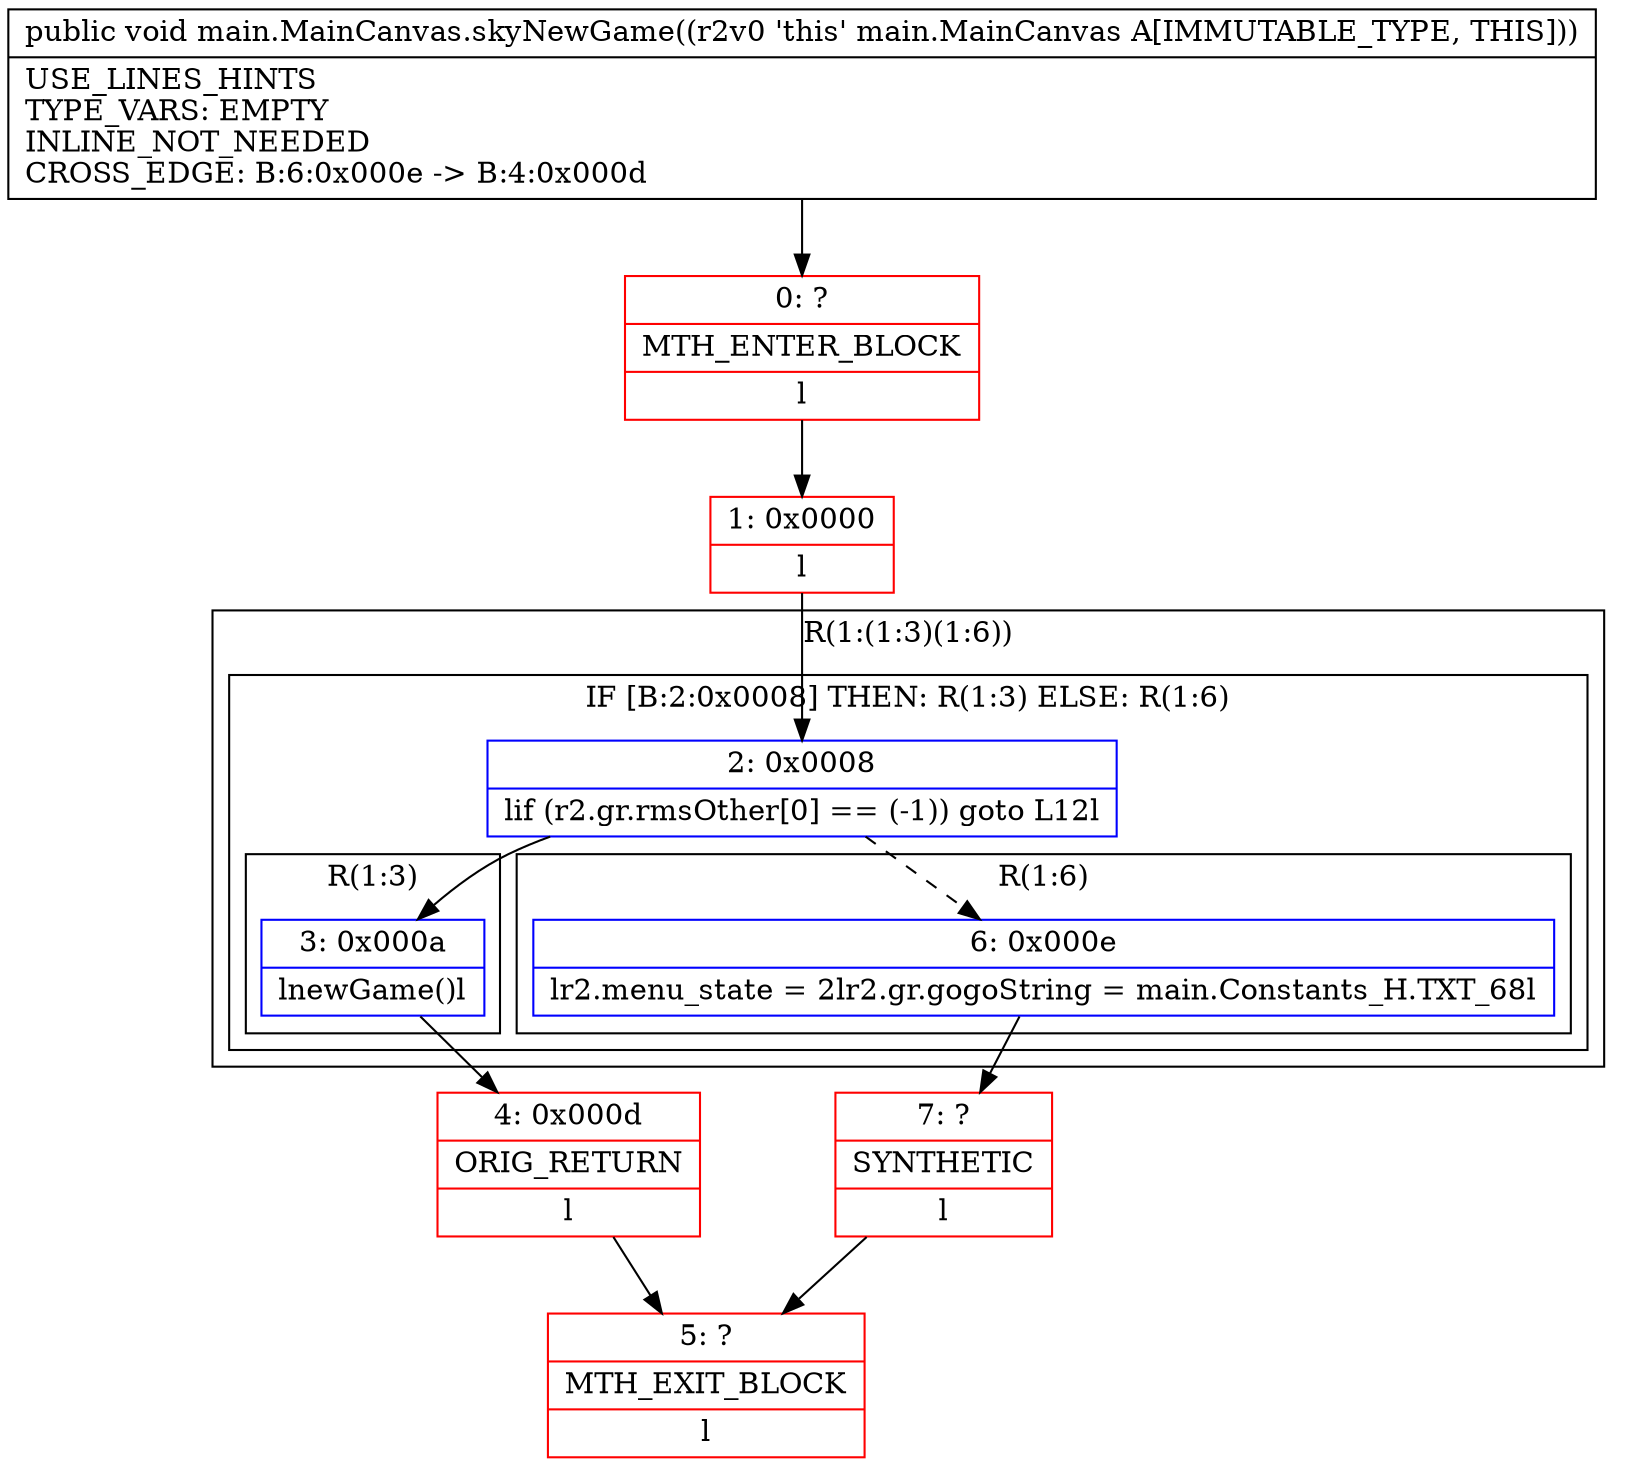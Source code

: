 digraph "CFG formain.MainCanvas.skyNewGame()V" {
subgraph cluster_Region_621193930 {
label = "R(1:(1:3)(1:6))";
node [shape=record,color=blue];
subgraph cluster_IfRegion_1556762908 {
label = "IF [B:2:0x0008] THEN: R(1:3) ELSE: R(1:6)";
node [shape=record,color=blue];
Node_2 [shape=record,label="{2\:\ 0x0008|lif (r2.gr.rmsOther[0] == (\-1)) goto L12l}"];
subgraph cluster_Region_698425495 {
label = "R(1:3)";
node [shape=record,color=blue];
Node_3 [shape=record,label="{3\:\ 0x000a|lnewGame()l}"];
}
subgraph cluster_Region_621698619 {
label = "R(1:6)";
node [shape=record,color=blue];
Node_6 [shape=record,label="{6\:\ 0x000e|lr2.menu_state = 2lr2.gr.gogoString = main.Constants_H.TXT_68l}"];
}
}
}
Node_0 [shape=record,color=red,label="{0\:\ ?|MTH_ENTER_BLOCK\l|l}"];
Node_1 [shape=record,color=red,label="{1\:\ 0x0000|l}"];
Node_4 [shape=record,color=red,label="{4\:\ 0x000d|ORIG_RETURN\l|l}"];
Node_5 [shape=record,color=red,label="{5\:\ ?|MTH_EXIT_BLOCK\l|l}"];
Node_7 [shape=record,color=red,label="{7\:\ ?|SYNTHETIC\l|l}"];
MethodNode[shape=record,label="{public void main.MainCanvas.skyNewGame((r2v0 'this' main.MainCanvas A[IMMUTABLE_TYPE, THIS]))  | USE_LINES_HINTS\lTYPE_VARS: EMPTY\lINLINE_NOT_NEEDED\lCROSS_EDGE: B:6:0x000e \-\> B:4:0x000d\l}"];
MethodNode -> Node_0;
Node_2 -> Node_3;
Node_2 -> Node_6[style=dashed];
Node_3 -> Node_4;
Node_6 -> Node_7;
Node_0 -> Node_1;
Node_1 -> Node_2;
Node_4 -> Node_5;
Node_7 -> Node_5;
}

